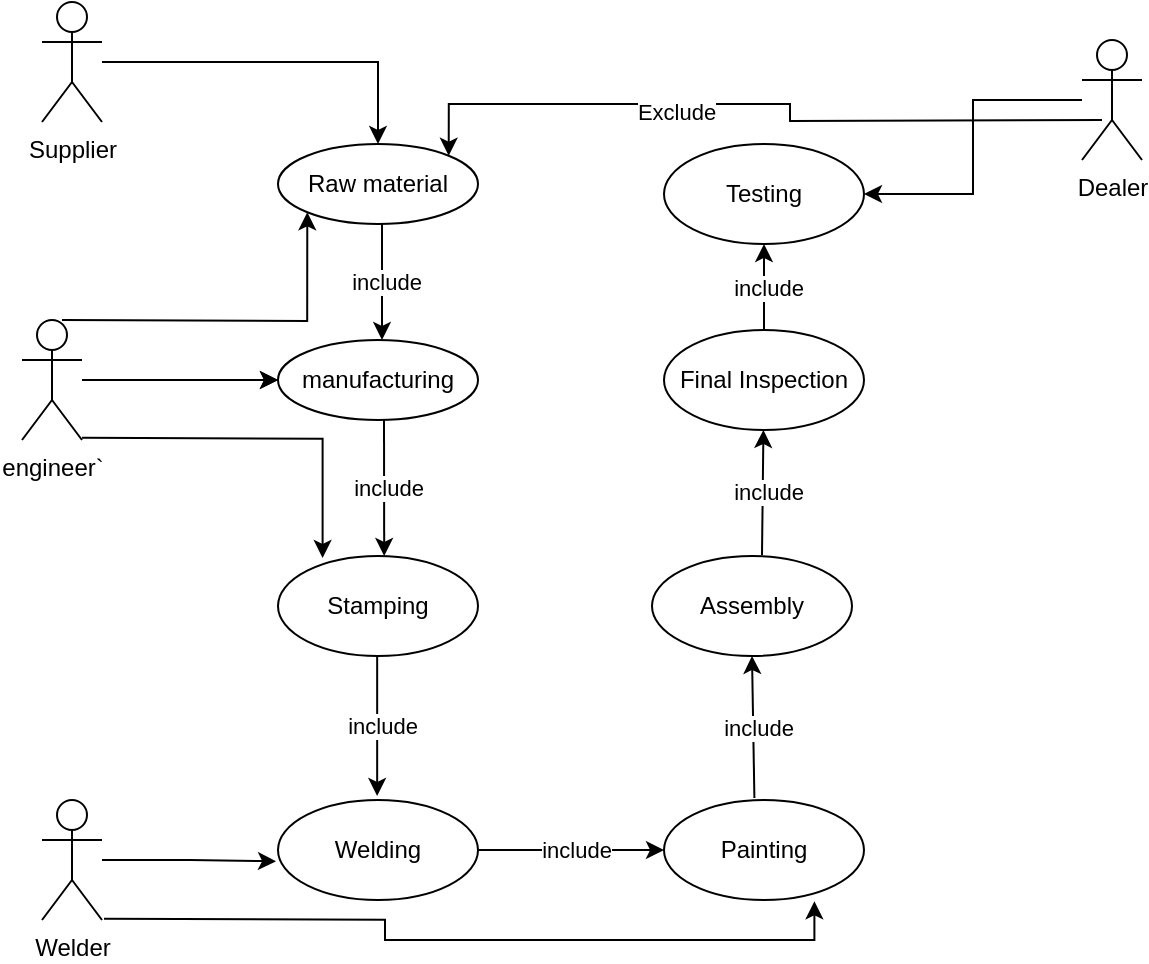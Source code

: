 <mxfile version="20.4.0" type="github">
  <diagram id="5f2H_LahNqMgy_ki65aN" name="Page-1">
    <mxGraphModel dx="658" dy="371" grid="1" gridSize="10" guides="1" tooltips="1" connect="1" arrows="1" fold="1" page="1" pageScale="1" pageWidth="850" pageHeight="1100" math="0" shadow="0">
      <root>
        <mxCell id="0" />
        <mxCell id="1" parent="0" />
        <mxCell id="vbyBboyBpk1uMVSNFhkl-1" value="Raw material" style="ellipse;whiteSpace=wrap;html=1;" vertex="1" parent="1">
          <mxGeometry x="238" y="72" width="100" height="40" as="geometry" />
        </mxCell>
        <mxCell id="vbyBboyBpk1uMVSNFhkl-2" value="manufacturing" style="ellipse;whiteSpace=wrap;html=1;" vertex="1" parent="1">
          <mxGeometry x="238" y="170" width="100" height="40" as="geometry" />
        </mxCell>
        <mxCell id="vbyBboyBpk1uMVSNFhkl-3" value="Stamping" style="ellipse;whiteSpace=wrap;html=1;" vertex="1" parent="1">
          <mxGeometry x="238" y="278" width="100" height="50" as="geometry" />
        </mxCell>
        <mxCell id="vbyBboyBpk1uMVSNFhkl-4" value="Welding" style="ellipse;whiteSpace=wrap;html=1;" vertex="1" parent="1">
          <mxGeometry x="238" y="400" width="100" height="50" as="geometry" />
        </mxCell>
        <mxCell id="vbyBboyBpk1uMVSNFhkl-5" value="Painting" style="ellipse;whiteSpace=wrap;html=1;" vertex="1" parent="1">
          <mxGeometry x="431" y="400" width="100" height="50" as="geometry" />
        </mxCell>
        <mxCell id="vbyBboyBpk1uMVSNFhkl-6" value="Assembly" style="ellipse;whiteSpace=wrap;html=1;" vertex="1" parent="1">
          <mxGeometry x="425" y="278" width="100" height="50" as="geometry" />
        </mxCell>
        <mxCell id="vbyBboyBpk1uMVSNFhkl-7" value="Final Inspection" style="ellipse;whiteSpace=wrap;html=1;" vertex="1" parent="1">
          <mxGeometry x="431" y="165" width="100" height="50" as="geometry" />
        </mxCell>
        <mxCell id="vbyBboyBpk1uMVSNFhkl-8" value="Testing" style="ellipse;whiteSpace=wrap;html=1;" vertex="1" parent="1">
          <mxGeometry x="431" y="72" width="100" height="50" as="geometry" />
        </mxCell>
        <mxCell id="vbyBboyBpk1uMVSNFhkl-10" style="edgeStyle=orthogonalEdgeStyle;rounded=0;orthogonalLoop=1;jettySize=auto;html=1;" edge="1" parent="1" source="vbyBboyBpk1uMVSNFhkl-9" target="vbyBboyBpk1uMVSNFhkl-1">
          <mxGeometry relative="1" as="geometry" />
        </mxCell>
        <mxCell id="vbyBboyBpk1uMVSNFhkl-9" value="Supplier" style="shape=umlActor;verticalLabelPosition=bottom;verticalAlign=top;html=1;outlineConnect=0;" vertex="1" parent="1">
          <mxGeometry x="120" y="1" width="30" height="60" as="geometry" />
        </mxCell>
        <mxCell id="vbyBboyBpk1uMVSNFhkl-13" value="" style="edgeStyle=orthogonalEdgeStyle;rounded=0;orthogonalLoop=1;jettySize=auto;html=1;" edge="1" parent="1" source="vbyBboyBpk1uMVSNFhkl-11" target="vbyBboyBpk1uMVSNFhkl-2">
          <mxGeometry relative="1" as="geometry" />
        </mxCell>
        <mxCell id="vbyBboyBpk1uMVSNFhkl-33" value="" style="edgeStyle=orthogonalEdgeStyle;rounded=0;orthogonalLoop=1;jettySize=auto;html=1;" edge="1" parent="1" source="vbyBboyBpk1uMVSNFhkl-11" target="vbyBboyBpk1uMVSNFhkl-2">
          <mxGeometry relative="1" as="geometry" />
        </mxCell>
        <mxCell id="vbyBboyBpk1uMVSNFhkl-11" value="engineer`" style="shape=umlActor;verticalLabelPosition=bottom;verticalAlign=top;html=1;outlineConnect=0;" vertex="1" parent="1">
          <mxGeometry x="110" y="160" width="30" height="60" as="geometry" />
        </mxCell>
        <mxCell id="vbyBboyBpk1uMVSNFhkl-17" value="" style="endArrow=classic;html=1;rounded=0;" edge="1" parent="1">
          <mxGeometry relative="1" as="geometry">
            <mxPoint x="290" y="112" as="sourcePoint" />
            <mxPoint x="290" y="170" as="targetPoint" />
          </mxGeometry>
        </mxCell>
        <mxCell id="vbyBboyBpk1uMVSNFhkl-18" value="include" style="edgeLabel;resizable=0;html=1;align=center;verticalAlign=middle;" connectable="0" vertex="1" parent="vbyBboyBpk1uMVSNFhkl-17">
          <mxGeometry relative="1" as="geometry">
            <mxPoint x="2" as="offset" />
          </mxGeometry>
        </mxCell>
        <mxCell id="vbyBboyBpk1uMVSNFhkl-20" value="" style="endArrow=classic;html=1;rounded=0;entryX=0.531;entryY=0;entryDx=0;entryDy=0;entryPerimeter=0;" edge="1" parent="1" target="vbyBboyBpk1uMVSNFhkl-3">
          <mxGeometry relative="1" as="geometry">
            <mxPoint x="291" y="210" as="sourcePoint" />
            <mxPoint x="291" y="270" as="targetPoint" />
          </mxGeometry>
        </mxCell>
        <mxCell id="vbyBboyBpk1uMVSNFhkl-21" value="include" style="edgeLabel;resizable=0;html=1;align=center;verticalAlign=middle;" connectable="0" vertex="1" parent="vbyBboyBpk1uMVSNFhkl-20">
          <mxGeometry relative="1" as="geometry">
            <mxPoint x="2" as="offset" />
          </mxGeometry>
        </mxCell>
        <mxCell id="vbyBboyBpk1uMVSNFhkl-22" value="" style="endArrow=classic;html=1;rounded=0;" edge="1" parent="1">
          <mxGeometry relative="1" as="geometry">
            <mxPoint x="287.58" y="328" as="sourcePoint" />
            <mxPoint x="287.58" y="398" as="targetPoint" />
            <Array as="points" />
          </mxGeometry>
        </mxCell>
        <mxCell id="vbyBboyBpk1uMVSNFhkl-23" value="include" style="edgeLabel;resizable=0;html=1;align=center;verticalAlign=middle;" connectable="0" vertex="1" parent="vbyBboyBpk1uMVSNFhkl-22">
          <mxGeometry relative="1" as="geometry">
            <mxPoint x="2" as="offset" />
          </mxGeometry>
        </mxCell>
        <mxCell id="vbyBboyBpk1uMVSNFhkl-24" value="" style="endArrow=classic;html=1;rounded=0;" edge="1" parent="1" target="vbyBboyBpk1uMVSNFhkl-7">
          <mxGeometry relative="1" as="geometry">
            <mxPoint x="480" y="277.52" as="sourcePoint" />
            <mxPoint x="565" y="277.52" as="targetPoint" />
          </mxGeometry>
        </mxCell>
        <mxCell id="vbyBboyBpk1uMVSNFhkl-25" value="include" style="edgeLabel;resizable=0;html=1;align=center;verticalAlign=middle;" connectable="0" vertex="1" parent="vbyBboyBpk1uMVSNFhkl-24">
          <mxGeometry relative="1" as="geometry">
            <mxPoint x="2" as="offset" />
          </mxGeometry>
        </mxCell>
        <mxCell id="vbyBboyBpk1uMVSNFhkl-26" value="" style="endArrow=classic;html=1;rounded=0;exitX=0.5;exitY=0;exitDx=0;exitDy=0;entryX=0.5;entryY=1;entryDx=0;entryDy=0;" edge="1" parent="1" source="vbyBboyBpk1uMVSNFhkl-7" target="vbyBboyBpk1uMVSNFhkl-8">
          <mxGeometry relative="1" as="geometry">
            <mxPoint x="490" y="182.52" as="sourcePoint" />
            <mxPoint x="490.727" y="120.0" as="targetPoint" />
          </mxGeometry>
        </mxCell>
        <mxCell id="vbyBboyBpk1uMVSNFhkl-27" value="include" style="edgeLabel;resizable=0;html=1;align=center;verticalAlign=middle;" connectable="0" vertex="1" parent="vbyBboyBpk1uMVSNFhkl-26">
          <mxGeometry relative="1" as="geometry">
            <mxPoint x="2" as="offset" />
          </mxGeometry>
        </mxCell>
        <mxCell id="vbyBboyBpk1uMVSNFhkl-28" value="" style="endArrow=classic;html=1;rounded=0;entryX=0;entryY=0.5;entryDx=0;entryDy=0;exitX=1;exitY=0.5;exitDx=0;exitDy=0;" edge="1" parent="1" source="vbyBboyBpk1uMVSNFhkl-4" target="vbyBboyBpk1uMVSNFhkl-5">
          <mxGeometry relative="1" as="geometry">
            <mxPoint x="338.0" y="430" as="sourcePoint" />
            <mxPoint x="338.0" y="500" as="targetPoint" />
            <Array as="points" />
          </mxGeometry>
        </mxCell>
        <mxCell id="vbyBboyBpk1uMVSNFhkl-29" value="include" style="edgeLabel;resizable=0;html=1;align=center;verticalAlign=middle;" connectable="0" vertex="1" parent="vbyBboyBpk1uMVSNFhkl-28">
          <mxGeometry relative="1" as="geometry">
            <mxPoint x="2" as="offset" />
          </mxGeometry>
        </mxCell>
        <mxCell id="vbyBboyBpk1uMVSNFhkl-30" value="" style="endArrow=classic;html=1;rounded=0;entryX=0.5;entryY=1;entryDx=0;entryDy=0;exitX=0.452;exitY=-0.02;exitDx=0;exitDy=0;exitPerimeter=0;" edge="1" parent="1" source="vbyBboyBpk1uMVSNFhkl-5" target="vbyBboyBpk1uMVSNFhkl-6">
          <mxGeometry relative="1" as="geometry">
            <mxPoint x="480.0" y="400" as="sourcePoint" />
            <mxPoint x="573" y="400" as="targetPoint" />
            <Array as="points" />
          </mxGeometry>
        </mxCell>
        <mxCell id="vbyBboyBpk1uMVSNFhkl-31" value="include" style="edgeLabel;resizable=0;html=1;align=center;verticalAlign=middle;" connectable="0" vertex="1" parent="vbyBboyBpk1uMVSNFhkl-30">
          <mxGeometry relative="1" as="geometry">
            <mxPoint x="2" as="offset" />
          </mxGeometry>
        </mxCell>
        <mxCell id="vbyBboyBpk1uMVSNFhkl-36" value="" style="edgeStyle=orthogonalEdgeStyle;rounded=0;orthogonalLoop=1;jettySize=auto;html=1;entryX=0;entryY=1;entryDx=0;entryDy=0;" edge="1" parent="1" target="vbyBboyBpk1uMVSNFhkl-1">
          <mxGeometry relative="1" as="geometry">
            <mxPoint x="130" y="160" as="sourcePoint" />
            <mxPoint x="228.0" y="160" as="targetPoint" />
          </mxGeometry>
        </mxCell>
        <mxCell id="vbyBboyBpk1uMVSNFhkl-37" value="" style="edgeStyle=orthogonalEdgeStyle;rounded=0;orthogonalLoop=1;jettySize=auto;html=1;entryX=0.223;entryY=0.02;entryDx=0;entryDy=0;entryPerimeter=0;" edge="1" parent="1" target="vbyBboyBpk1uMVSNFhkl-3">
          <mxGeometry relative="1" as="geometry">
            <mxPoint x="140" y="218.86" as="sourcePoint" />
            <mxPoint x="262.645" y="165.002" as="targetPoint" />
          </mxGeometry>
        </mxCell>
        <mxCell id="vbyBboyBpk1uMVSNFhkl-39" value="" style="edgeStyle=orthogonalEdgeStyle;rounded=0;orthogonalLoop=1;jettySize=auto;html=1;entryX=-0.01;entryY=0.613;entryDx=0;entryDy=0;entryPerimeter=0;" edge="1" parent="1" source="vbyBboyBpk1uMVSNFhkl-38" target="vbyBboyBpk1uMVSNFhkl-4">
          <mxGeometry relative="1" as="geometry">
            <mxPoint x="360" y="450" as="targetPoint" />
          </mxGeometry>
        </mxCell>
        <mxCell id="vbyBboyBpk1uMVSNFhkl-38" value="Welder" style="shape=umlActor;verticalLabelPosition=bottom;verticalAlign=top;html=1;outlineConnect=0;" vertex="1" parent="1">
          <mxGeometry x="120" y="400" width="30" height="60" as="geometry" />
        </mxCell>
        <mxCell id="vbyBboyBpk1uMVSNFhkl-40" value="" style="edgeStyle=orthogonalEdgeStyle;rounded=0;orthogonalLoop=1;jettySize=auto;html=1;entryX=0.752;entryY=1.013;entryDx=0;entryDy=0;entryPerimeter=0;" edge="1" parent="1" target="vbyBboyBpk1uMVSNFhkl-5">
          <mxGeometry relative="1" as="geometry">
            <mxPoint x="151" y="459.35" as="sourcePoint" />
            <mxPoint x="460" y="490" as="targetPoint" />
          </mxGeometry>
        </mxCell>
        <mxCell id="vbyBboyBpk1uMVSNFhkl-42" value="" style="edgeStyle=orthogonalEdgeStyle;rounded=0;orthogonalLoop=1;jettySize=auto;html=1;" edge="1" parent="1" source="vbyBboyBpk1uMVSNFhkl-41" target="vbyBboyBpk1uMVSNFhkl-8">
          <mxGeometry relative="1" as="geometry" />
        </mxCell>
        <mxCell id="vbyBboyBpk1uMVSNFhkl-41" value="Dealer" style="shape=umlActor;verticalLabelPosition=bottom;verticalAlign=top;html=1;outlineConnect=0;" vertex="1" parent="1">
          <mxGeometry x="640" y="20" width="30" height="60" as="geometry" />
        </mxCell>
        <mxCell id="vbyBboyBpk1uMVSNFhkl-43" value="" style="edgeStyle=orthogonalEdgeStyle;rounded=0;orthogonalLoop=1;jettySize=auto;html=1;entryX=1;entryY=0;entryDx=0;entryDy=0;" edge="1" parent="1" target="vbyBboyBpk1uMVSNFhkl-1">
          <mxGeometry relative="1" as="geometry">
            <mxPoint x="650" y="60" as="sourcePoint" />
            <mxPoint x="330" y="70" as="targetPoint" />
          </mxGeometry>
        </mxCell>
        <mxCell id="vbyBboyBpk1uMVSNFhkl-44" value="Exclude" style="edgeLabel;html=1;align=center;verticalAlign=middle;resizable=0;points=[];" vertex="1" connectable="0" parent="vbyBboyBpk1uMVSNFhkl-43">
          <mxGeometry x="0.231" y="4" relative="1" as="geometry">
            <mxPoint as="offset" />
          </mxGeometry>
        </mxCell>
      </root>
    </mxGraphModel>
  </diagram>
</mxfile>
